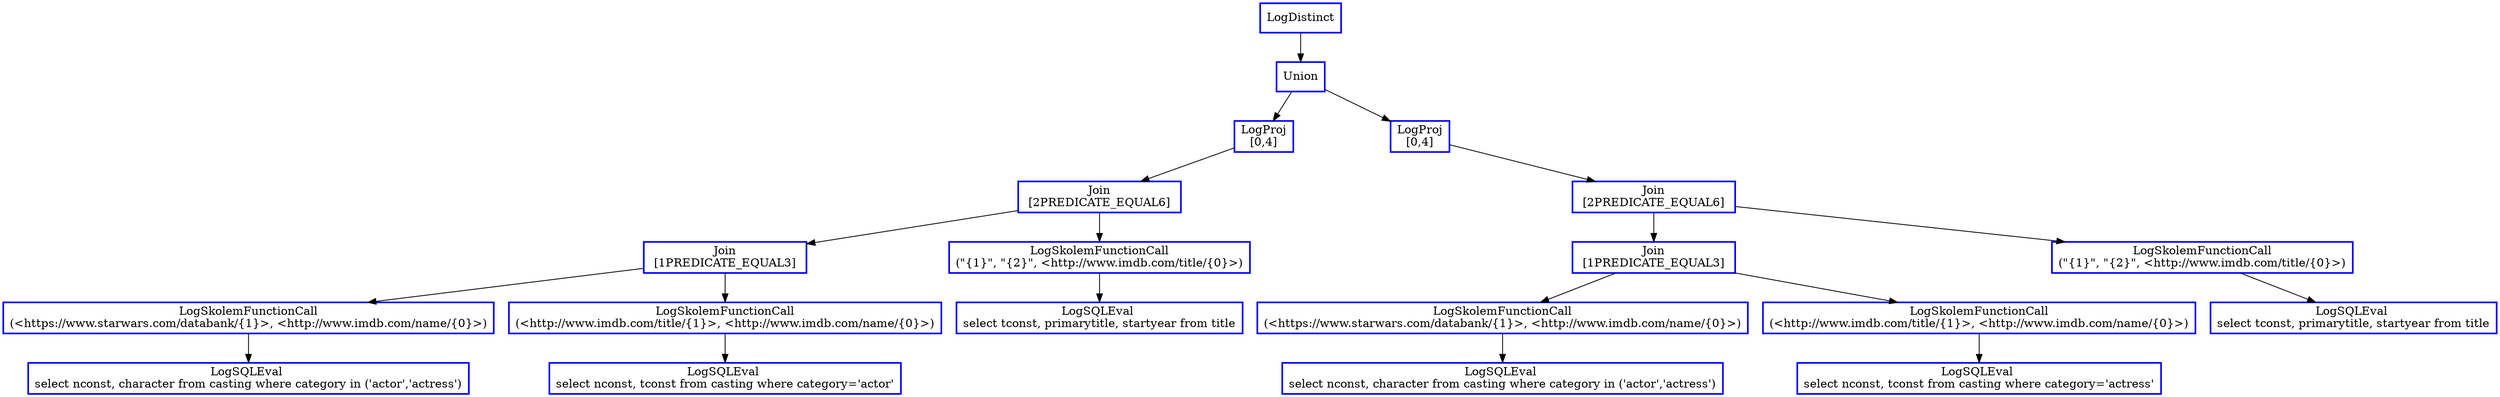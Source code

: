 digraph  g{
node [shape=rectangle, color=black, fontcolor=black, style=bold]
0 [label="LogDistinct" , color = blue] ; 
1 [label="Union", color = blue] ; 
0 -> 1 ; 
2 [label="LogProj
[0,4]" , color = blue] ; 
1 -> 2 ; 
3 [label="Join\n [2PREDICATE_EQUAL6] ", color = blue] ; 
2 -> 3 ; 
4 [label="Join\n [1PREDICATE_EQUAL3] ", color = blue] ; 
3 -> 4 ; 
5 [label="LogSkolemFunctionCall
(<https://www.starwars.com/databank/{1}>, <http://www.imdb.com/name/{0}>)" , color = blue] ; 
4 -> 5 ; 
6 [label="LogSQLEval 
select nconst, character from casting where category in ('actor','actress')", color = blue] ; 
5 -> 6 ; 
7 [label="LogSkolemFunctionCall
(<http://www.imdb.com/title/{1}>, <http://www.imdb.com/name/{0}>)" , color = blue] ; 
4 -> 7 ; 
8 [label="LogSQLEval 
select nconst, tconst from casting where category='actor'", color = blue] ; 
7 -> 8 ; 
9 [label="LogSkolemFunctionCall
(\"{1}\", \"{2}\", <http://www.imdb.com/title/{0}>)" , color = blue] ; 
3 -> 9 ; 
10 [label="LogSQLEval 
select tconst, primarytitle, startyear from title", color = blue] ; 
9 -> 10 ; 
12 [label="LogProj
[0,4]" , color = blue] ; 
1 -> 12 ; 
13 [label="Join\n [2PREDICATE_EQUAL6] ", color = blue] ; 
12 -> 13 ; 
14 [label="Join\n [1PREDICATE_EQUAL3] ", color = blue] ; 
13 -> 14 ; 
15 [label="LogSkolemFunctionCall
(<https://www.starwars.com/databank/{1}>, <http://www.imdb.com/name/{0}>)" , color = blue] ; 
14 -> 15 ; 
16 [label="LogSQLEval 
select nconst, character from casting where category in ('actor','actress')", color = blue] ; 
15 -> 16 ; 
17 [label="LogSkolemFunctionCall
(<http://www.imdb.com/title/{1}>, <http://www.imdb.com/name/{0}>)" , color = blue] ; 
14 -> 17 ; 
18 [label="LogSQLEval 
select nconst, tconst from casting where category='actress'", color = blue] ; 
17 -> 18 ; 
19 [label="LogSkolemFunctionCall
(\"{1}\", \"{2}\", <http://www.imdb.com/title/{0}>)" , color = blue] ; 
13 -> 19 ; 
20 [label="LogSQLEval 
select tconst, primarytitle, startyear from title", color = blue] ; 
19 -> 20 ; 
}

